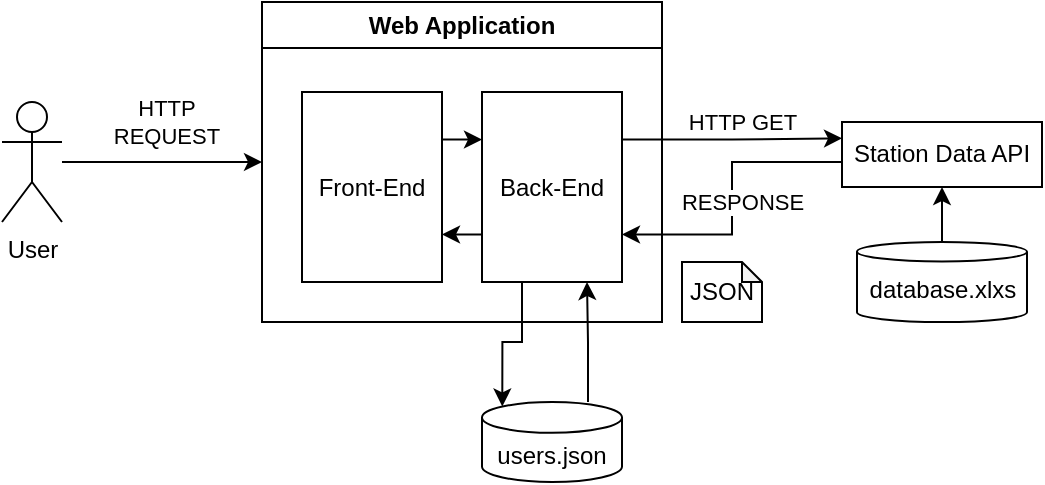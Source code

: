 <mxfile version="26.1.1">
  <diagram name="Página-1" id="1bJzQX5N4FrPKbYJMu04">
    <mxGraphModel dx="683" dy="398" grid="1" gridSize="10" guides="1" tooltips="1" connect="1" arrows="1" fold="1" page="1" pageScale="1" pageWidth="827" pageHeight="1169" math="0" shadow="0">
      <root>
        <mxCell id="0" />
        <mxCell id="1" parent="0" />
        <mxCell id="cvoX3v_F4l1VIROdqlJI-8" style="edgeStyle=orthogonalEdgeStyle;rounded=0;orthogonalLoop=1;jettySize=auto;html=1;entryX=0;entryY=0.5;entryDx=0;entryDy=0;" parent="1" source="cvoX3v_F4l1VIROdqlJI-1" target="cvoX3v_F4l1VIROdqlJI-4" edge="1">
          <mxGeometry relative="1" as="geometry" />
        </mxCell>
        <mxCell id="cvoX3v_F4l1VIROdqlJI-10" value="HTTP&lt;div&gt;REQUEST&lt;/div&gt;" style="edgeLabel;html=1;align=center;verticalAlign=middle;resizable=0;points=[];" parent="cvoX3v_F4l1VIROdqlJI-8" vertex="1" connectable="0">
          <mxGeometry x="0.154" y="-1" relative="1" as="geometry">
            <mxPoint x="-6" y="-21" as="offset" />
          </mxGeometry>
        </mxCell>
        <mxCell id="cvoX3v_F4l1VIROdqlJI-1" value="User" style="shape=umlActor;verticalLabelPosition=bottom;verticalAlign=top;html=1;outlineConnect=0;" parent="1" vertex="1">
          <mxGeometry x="150" y="330" width="30" height="60" as="geometry" />
        </mxCell>
        <mxCell id="cvoX3v_F4l1VIROdqlJI-4" value="Web Application" style="swimlane;whiteSpace=wrap;html=1;" parent="1" vertex="1">
          <mxGeometry x="280" y="280" width="200" height="160" as="geometry">
            <mxRectangle x="260" y="292.5" width="130" height="30" as="alternateBounds" />
          </mxGeometry>
        </mxCell>
        <mxCell id="cvoX3v_F4l1VIROdqlJI-21" style="edgeStyle=orthogonalEdgeStyle;rounded=0;orthogonalLoop=1;jettySize=auto;html=1;entryX=0;entryY=0.25;entryDx=0;entryDy=0;exitX=1;exitY=0.25;exitDx=0;exitDy=0;" parent="cvoX3v_F4l1VIROdqlJI-4" source="cvoX3v_F4l1VIROdqlJI-16" target="cvoX3v_F4l1VIROdqlJI-17" edge="1">
          <mxGeometry relative="1" as="geometry" />
        </mxCell>
        <mxCell id="cvoX3v_F4l1VIROdqlJI-16" value="Front-End" style="rounded=0;whiteSpace=wrap;html=1;" parent="cvoX3v_F4l1VIROdqlJI-4" vertex="1">
          <mxGeometry x="20" y="45" width="70" height="95" as="geometry" />
        </mxCell>
        <mxCell id="cvoX3v_F4l1VIROdqlJI-20" style="edgeStyle=orthogonalEdgeStyle;rounded=0;orthogonalLoop=1;jettySize=auto;html=1;entryX=1;entryY=0.75;entryDx=0;entryDy=0;exitX=0;exitY=0.75;exitDx=0;exitDy=0;" parent="cvoX3v_F4l1VIROdqlJI-4" source="cvoX3v_F4l1VIROdqlJI-17" target="cvoX3v_F4l1VIROdqlJI-16" edge="1">
          <mxGeometry relative="1" as="geometry" />
        </mxCell>
        <mxCell id="cvoX3v_F4l1VIROdqlJI-17" value="Back-End" style="rounded=0;whiteSpace=wrap;html=1;" parent="cvoX3v_F4l1VIROdqlJI-4" vertex="1">
          <mxGeometry x="110" y="45" width="70" height="95" as="geometry" />
        </mxCell>
        <mxCell id="cvoX3v_F4l1VIROdqlJI-26" value="JSON" style="shape=note;whiteSpace=wrap;html=1;backgroundOutline=1;darkOpacity=0.05;size=10;" parent="1" vertex="1">
          <mxGeometry x="490" y="410" width="40" height="30" as="geometry" />
        </mxCell>
        <mxCell id="h26YvSRn9PejJhWZv6wJ-13" style="edgeStyle=orthogonalEdgeStyle;rounded=0;orthogonalLoop=1;jettySize=auto;html=1;entryX=1;entryY=0.75;entryDx=0;entryDy=0;" edge="1" parent="1" source="cvoX3v_F4l1VIROdqlJI-28" target="cvoX3v_F4l1VIROdqlJI-17">
          <mxGeometry relative="1" as="geometry">
            <Array as="points">
              <mxPoint x="515" y="360" />
              <mxPoint x="515" y="396" />
            </Array>
          </mxGeometry>
        </mxCell>
        <mxCell id="h26YvSRn9PejJhWZv6wJ-15" value="RESPONSE" style="edgeLabel;html=1;align=center;verticalAlign=middle;resizable=0;points=[];" vertex="1" connectable="0" parent="h26YvSRn9PejJhWZv6wJ-13">
          <mxGeometry x="-0.084" y="-1" relative="1" as="geometry">
            <mxPoint x="6" y="8" as="offset" />
          </mxGeometry>
        </mxCell>
        <mxCell id="cvoX3v_F4l1VIROdqlJI-28" value="Station Data API" style="rounded=0;whiteSpace=wrap;html=1;" parent="1" vertex="1">
          <mxGeometry x="570" y="340" width="100" height="32.5" as="geometry" />
        </mxCell>
        <mxCell id="cvoX3v_F4l1VIROdqlJI-31" style="edgeStyle=orthogonalEdgeStyle;rounded=0;orthogonalLoop=1;jettySize=auto;html=1;entryX=0.5;entryY=1;entryDx=0;entryDy=0;" parent="1" source="cvoX3v_F4l1VIROdqlJI-29" target="cvoX3v_F4l1VIROdqlJI-28" edge="1">
          <mxGeometry relative="1" as="geometry" />
        </mxCell>
        <mxCell id="cvoX3v_F4l1VIROdqlJI-29" value="database.xlxs" style="shape=cylinder3;whiteSpace=wrap;html=1;boundedLbl=1;backgroundOutline=1;size=4.857;" parent="1" vertex="1">
          <mxGeometry x="577.5" y="400" width="85" height="40" as="geometry" />
        </mxCell>
        <mxCell id="h26YvSRn9PejJhWZv6wJ-10" style="edgeStyle=orthogonalEdgeStyle;rounded=0;orthogonalLoop=1;jettySize=auto;html=1;entryX=0.75;entryY=1;entryDx=0;entryDy=0;" edge="1" parent="1" source="h26YvSRn9PejJhWZv6wJ-3" target="cvoX3v_F4l1VIROdqlJI-17">
          <mxGeometry relative="1" as="geometry">
            <Array as="points">
              <mxPoint x="443" y="450" />
              <mxPoint x="443" y="450" />
            </Array>
          </mxGeometry>
        </mxCell>
        <mxCell id="h26YvSRn9PejJhWZv6wJ-3" value="users.json" style="shape=cylinder3;whiteSpace=wrap;html=1;boundedLbl=1;backgroundOutline=1;size=7.714;" vertex="1" parent="1">
          <mxGeometry x="390" y="480" width="70" height="40" as="geometry" />
        </mxCell>
        <mxCell id="h26YvSRn9PejJhWZv6wJ-8" style="edgeStyle=orthogonalEdgeStyle;rounded=0;orthogonalLoop=1;jettySize=auto;html=1;entryX=0.145;entryY=0;entryDx=0;entryDy=2.237;entryPerimeter=0;" edge="1" parent="1" source="cvoX3v_F4l1VIROdqlJI-17" target="h26YvSRn9PejJhWZv6wJ-3">
          <mxGeometry relative="1" as="geometry">
            <Array as="points">
              <mxPoint x="410" y="450" />
              <mxPoint x="400" y="450" />
            </Array>
          </mxGeometry>
        </mxCell>
        <mxCell id="h26YvSRn9PejJhWZv6wJ-12" style="edgeStyle=orthogonalEdgeStyle;rounded=0;orthogonalLoop=1;jettySize=auto;html=1;entryX=0;entryY=0.25;entryDx=0;entryDy=0;exitX=1;exitY=0.25;exitDx=0;exitDy=0;" edge="1" parent="1" source="cvoX3v_F4l1VIROdqlJI-17" target="cvoX3v_F4l1VIROdqlJI-28">
          <mxGeometry relative="1" as="geometry" />
        </mxCell>
        <mxCell id="h26YvSRn9PejJhWZv6wJ-14" value="HTTP GET" style="edgeLabel;html=1;align=center;verticalAlign=middle;resizable=0;points=[];" vertex="1" connectable="0" parent="h26YvSRn9PejJhWZv6wJ-12">
          <mxGeometry x="0.344" y="-2" relative="1" as="geometry">
            <mxPoint x="-14" y="-10" as="offset" />
          </mxGeometry>
        </mxCell>
      </root>
    </mxGraphModel>
  </diagram>
</mxfile>
